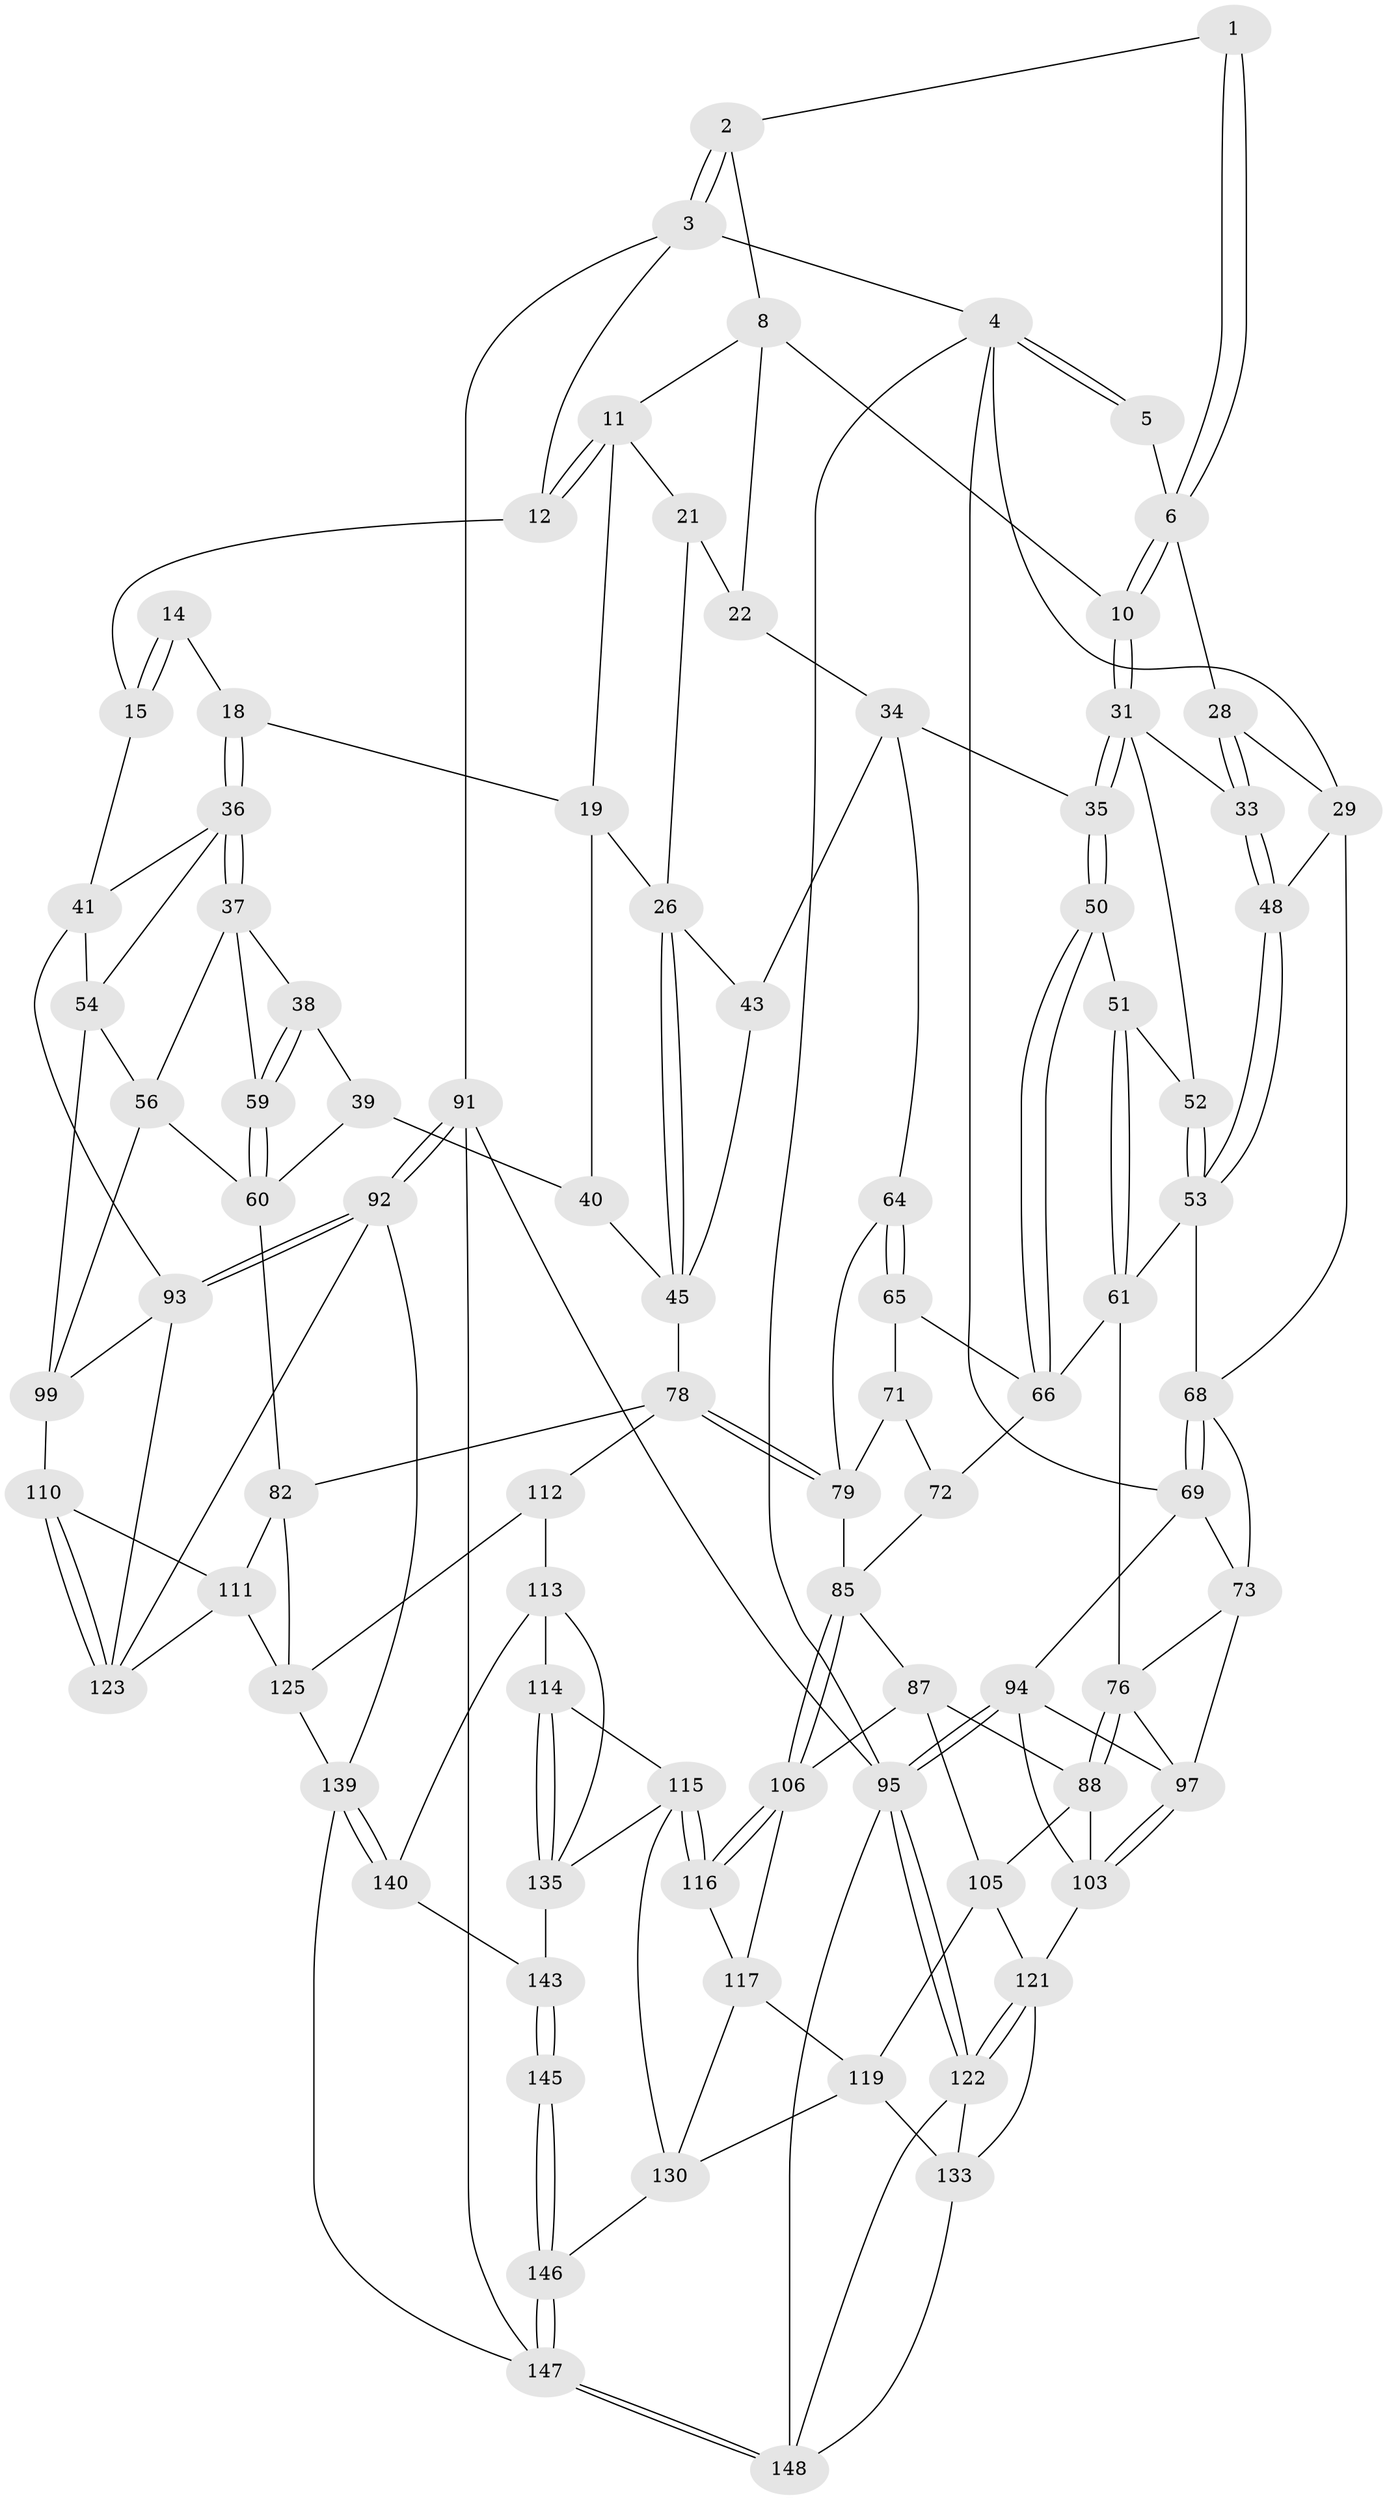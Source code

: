 // original degree distribution, {3: 0.02, 4: 0.24, 6: 0.24, 5: 0.5}
// Generated by graph-tools (version 1.1) at 2025/42/03/06/25 10:42:33]
// undirected, 89 vertices, 200 edges
graph export_dot {
graph [start="1"]
  node [color=gray90,style=filled];
  1 [pos="+0.3532387287392441+0"];
  2 [pos="+0.6714620429629921+0"];
  3 [pos="+1+0"];
  4 [pos="+0+0",super="+30"];
  5 [pos="+0.16715394034391964+0"];
  6 [pos="+0.403076616594819+0.1483454672431136",super="+7"];
  8 [pos="+0.6729609413709713+0",super="+9"];
  10 [pos="+0.4443177743478317+0.1646130070918832"];
  11 [pos="+0.7285094560691693+0.02596605451706169",super="+20"];
  12 [pos="+0.878319159155659+0.08254354535183753",super="+13"];
  14 [pos="+0.8907711474210803+0.09846305063783964",super="+17"];
  15 [pos="+1+0.1970977682523099",super="+16"];
  18 [pos="+0.8224276296457885+0.23597642191793414"];
  19 [pos="+0.758522999110071+0.19589440581283935",super="+25"];
  21 [pos="+0.6144835698164849+0.21840940863294733",super="+23"];
  22 [pos="+0.5606474482300317+0.20281651972234116",super="+24"];
  26 [pos="+0.6674869357876664+0.2945553704088046",super="+27"];
  28 [pos="+0.20745346555433344+0.21533893865615125"];
  29 [pos="+0.11559267603298694+0.20697471918035673",super="+49"];
  31 [pos="+0.4455070548186842+0.26523834105880084",super="+32"];
  33 [pos="+0.21502794881136197+0.2362278017298022"];
  34 [pos="+0.48522446395799557+0.345990707966474",super="+44"];
  35 [pos="+0.4772213455688016+0.34145082036870555"];
  36 [pos="+0.8557620446431159+0.3133632389778053",super="+42"];
  37 [pos="+0.8360354373761758+0.34067479690008684",super="+57"];
  38 [pos="+0.7730315251984693+0.3606083394602462"];
  39 [pos="+0.7687451409182402+0.36102034488059",super="+58"];
  40 [pos="+0.7097092096891189+0.316661939380833",super="+47"];
  41 [pos="+1+0.2707952353060055",super="+90"];
  43 [pos="+0.5668990082945756+0.4148016337065752"];
  45 [pos="+0.619308973450092+0.43064591280610937",super="+46"];
  48 [pos="+0.22256304979444608+0.33822262605975173"];
  50 [pos="+0.4067098578657737+0.3906445650825203"];
  51 [pos="+0.34284066137192465+0.383265988792055"];
  52 [pos="+0.33766235087381835+0.3810735439198736"];
  53 [pos="+0.26438620332244134+0.39527624093964814",super="+63"];
  54 [pos="+0.977547838951059+0.5099655134634106",super="+55"];
  56 [pos="+0.8746493932817481+0.4890045934195003",super="+89"];
  59 [pos="+0.8034168627440041+0.4819661973826948"];
  60 [pos="+0.714167910723821+0.5002686176040108",super="+81"];
  61 [pos="+0.35121763984277127+0.4987178507892195",super="+62"];
  64 [pos="+0.5466092736848841+0.4407042201205386"];
  65 [pos="+0.4473373846823884+0.47572897546476645"];
  66 [pos="+0.4048183040850634+0.4342770012672926",super="+67"];
  68 [pos="+0.10486055853389045+0.42865176185993437",super="+70"];
  69 [pos="+0+0.2684945746697108",super="+75"];
  71 [pos="+0.43326490547628094+0.5046246090385468"];
  72 [pos="+0.41073861812844364+0.5147874190298761"];
  73 [pos="+0.1212596393081007+0.5191304217761336",super="+74"];
  76 [pos="+0.2704929744805622+0.5439002500503882",super="+77"];
  78 [pos="+0.5915710985669149+0.653735895028756",super="+84"];
  79 [pos="+0.5213639011916315+0.6398465748928884",super="+80"];
  82 [pos="+0.6958275097074313+0.6482415329444972",super="+83"];
  85 [pos="+0.4985271940028806+0.6501932954368784",super="+86"];
  87 [pos="+0.35385246497866396+0.6167370726633872",super="+104"];
  88 [pos="+0.281694234589647+0.5598327054949079",super="+102"];
  91 [pos="+1+1"];
  92 [pos="+1+1",super="+141"];
  93 [pos="+1+0.8889822506096612",super="+100"];
  94 [pos="+0+0.7732005195902716",super="+108"];
  95 [pos="+0+0.8068804266568699",super="+96"];
  97 [pos="+0.17108633721894037+0.6586931691660705",super="+98"];
  99 [pos="+0.8899035185753125+0.6515305772121024",super="+101"];
  103 [pos="+0.24405716675534941+0.7491827717013182",super="+109"];
  105 [pos="+0.25263083713613116+0.7554090711199284",super="+120"];
  106 [pos="+0.4856528581086494+0.6775317848031839",super="+107"];
  110 [pos="+0.8936143895532718+0.7242097852467155"];
  111 [pos="+0.7998826647725715+0.7559803034427319",super="+124"];
  112 [pos="+0.5629606167606587+0.8380647561288963"];
  113 [pos="+0.534614868988161+0.8317210823167389",super="+138"];
  114 [pos="+0.49539750575634783+0.8107161336135992"];
  115 [pos="+0.482827125982146+0.8004376301660834",super="+129"];
  116 [pos="+0.4814637967244161+0.7972115560834662"];
  117 [pos="+0.38817645973798853+0.7882487232203751",super="+118"];
  119 [pos="+0.2691353594997885+0.78732198556672",super="+132"];
  121 [pos="+0.11861402944432738+0.7902216319436629",super="+128"];
  122 [pos="+0.037037070721925955+0.873897286610038",super="+137"];
  123 [pos="+0.8576480656844142+0.8232343244193361",super="+126"];
  125 [pos="+0.6933109283873504+0.7943348059540126",super="+127"];
  130 [pos="+0.3827108334429046+0.8807431370646909",super="+131"];
  133 [pos="+0.23699300791101585+0.9535170916689466",super="+134"];
  135 [pos="+0.46674744101638616+0.8886276627576458",super="+136"];
  139 [pos="+0.6336023800198768+0.9587499823843632",super="+142"];
  140 [pos="+0.49740262856970663+0.9332436359792048"];
  143 [pos="+0.4752381792652757+0.9462676990467633",super="+144"];
  145 [pos="+0.4395182034031519+0.9996194411021666"];
  146 [pos="+0.4113234677783879+1"];
  147 [pos="+0.4039607934973068+1",super="+150"];
  148 [pos="+0.20680167486574846+1",super="+149"];
  1 -- 2;
  1 -- 6;
  1 -- 6;
  2 -- 3;
  2 -- 3;
  2 -- 8;
  3 -- 4;
  3 -- 91;
  3 -- 12;
  4 -- 5;
  4 -- 5;
  4 -- 69;
  4 -- 29;
  4 -- 95;
  5 -- 6;
  6 -- 10;
  6 -- 10;
  6 -- 28;
  8 -- 11;
  8 -- 10;
  8 -- 22;
  10 -- 31;
  10 -- 31;
  11 -- 12;
  11 -- 12;
  11 -- 19;
  11 -- 21;
  12 -- 15;
  14 -- 15 [weight=2];
  14 -- 15;
  14 -- 18;
  15 -- 41;
  18 -- 19;
  18 -- 36;
  18 -- 36;
  19 -- 40;
  19 -- 26;
  21 -- 22 [weight=2];
  21 -- 26;
  22 -- 34;
  26 -- 45;
  26 -- 45;
  26 -- 43;
  28 -- 29;
  28 -- 33;
  28 -- 33;
  29 -- 48;
  29 -- 68;
  31 -- 35;
  31 -- 35;
  31 -- 33;
  31 -- 52;
  33 -- 48;
  33 -- 48;
  34 -- 35;
  34 -- 64;
  34 -- 43;
  35 -- 50;
  35 -- 50;
  36 -- 37;
  36 -- 37;
  36 -- 41;
  36 -- 54;
  37 -- 38;
  37 -- 56;
  37 -- 59;
  38 -- 39;
  38 -- 59;
  38 -- 59;
  39 -- 40 [weight=2];
  39 -- 60;
  40 -- 45;
  41 -- 93;
  41 -- 54;
  43 -- 45;
  45 -- 78;
  48 -- 53;
  48 -- 53;
  50 -- 51;
  50 -- 66;
  50 -- 66;
  51 -- 52;
  51 -- 61;
  51 -- 61;
  52 -- 53;
  52 -- 53;
  53 -- 61;
  53 -- 68;
  54 -- 56;
  54 -- 99;
  56 -- 99;
  56 -- 60;
  59 -- 60;
  59 -- 60;
  60 -- 82;
  61 -- 76;
  61 -- 66;
  64 -- 65;
  64 -- 65;
  64 -- 79;
  65 -- 66;
  65 -- 71;
  66 -- 72;
  68 -- 69;
  68 -- 69;
  68 -- 73;
  69 -- 73;
  69 -- 94;
  71 -- 72;
  71 -- 79;
  72 -- 85;
  73 -- 76;
  73 -- 97;
  76 -- 88;
  76 -- 88;
  76 -- 97;
  78 -- 79;
  78 -- 79;
  78 -- 112;
  78 -- 82;
  79 -- 85;
  82 -- 111;
  82 -- 125;
  85 -- 106;
  85 -- 106;
  85 -- 87;
  87 -- 88;
  87 -- 105;
  87 -- 106;
  88 -- 105;
  88 -- 103;
  91 -- 92;
  91 -- 92;
  91 -- 95;
  91 -- 147;
  92 -- 93;
  92 -- 93;
  92 -- 123;
  92 -- 139;
  93 -- 123;
  93 -- 99;
  94 -- 95;
  94 -- 95;
  94 -- 97;
  94 -- 103;
  95 -- 122;
  95 -- 122;
  95 -- 148;
  97 -- 103;
  97 -- 103;
  99 -- 110;
  103 -- 121;
  105 -- 119;
  105 -- 121;
  106 -- 116;
  106 -- 116;
  106 -- 117;
  110 -- 111;
  110 -- 123;
  110 -- 123;
  111 -- 123;
  111 -- 125;
  112 -- 113;
  112 -- 125;
  113 -- 114;
  113 -- 140;
  113 -- 135;
  114 -- 115;
  114 -- 135;
  114 -- 135;
  115 -- 116;
  115 -- 116;
  115 -- 130;
  115 -- 135;
  116 -- 117;
  117 -- 130;
  117 -- 119;
  119 -- 133;
  119 -- 130;
  121 -- 122;
  121 -- 122;
  121 -- 133;
  122 -- 148;
  122 -- 133;
  125 -- 139;
  130 -- 146;
  133 -- 148;
  135 -- 143;
  139 -- 140;
  139 -- 140;
  139 -- 147;
  140 -- 143;
  143 -- 145 [weight=2];
  143 -- 145;
  145 -- 146;
  145 -- 146;
  146 -- 147;
  146 -- 147;
  147 -- 148;
  147 -- 148;
}
